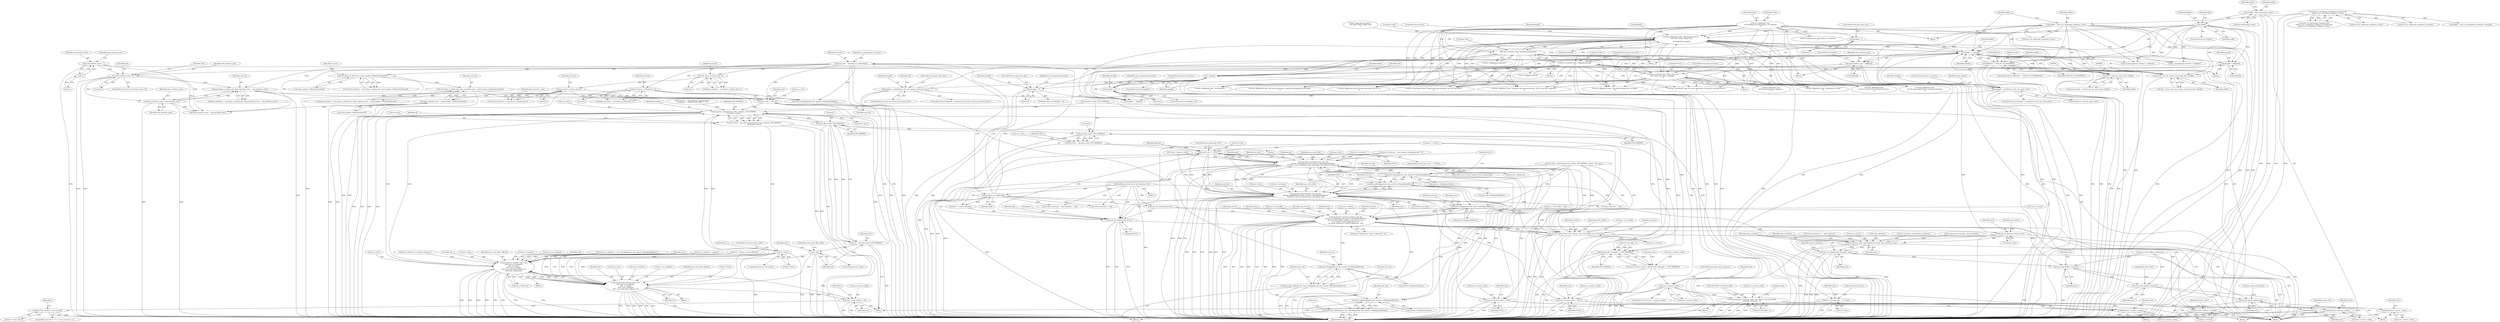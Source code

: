 digraph "0_linux_8835ba4a39cf53f705417b3b3a94eb067673f2c9@pointer" {
"1000891" [label="(Call,acm->dev = usb_dev)"];
"1000478" [label="(Call,usb_ifnum_to_if(usb_dev, 0))"];
"1000162" [label="(Call,*usb_dev = interface_to_usbdev(intf))"];
"1000164" [label="(Call,interface_to_usbdev(intf))"];
"1000120" [label="(MethodParameterIn,struct usb_interface *intf)"];
"1000542" [label="(Call,usb_ifnum_to_if(usb_dev, (data_interface_num = union_header->bSlaveInterface0)))"];
"1000535" [label="(Call,usb_ifnum_to_if(usb_dev, union_header->bMasterInterface0))"];
"1000544" [label="(Call,data_interface_num = union_header->bSlaveInterface0)"];
"1000484" [label="(Call,usb_ifnum_to_if(usb_dev, (data_interface_num = call_interface_num)))"];
"1000486" [label="(Call,data_interface_num = call_interface_num)"];
"1000462" [label="(Call,call_interface_num > 0)"];
"1000180" [label="(Call,call_interface_num = -1)"];
"1000182" [label="(Call,-1)"];
"1000432" [label="(Call,call_interface_num = buffer[4])"];
"1000454" [label="(Call,buffer += elength)"];
"1000348" [label="(Call,elength = 1)"];
"1000396" [label="(Call,elength < sizeof(struct usb_cdc_country_functional_desc))"];
"1000339" [label="(Call,!elength)"];
"1000333" [label="(Call,elength = buffer[0])"];
"1000308" [label="(Call,buffer = intf->cur_altsetting->endpoint->extra)"];
"1000277" [label="(Call,intf->cur_altsetting->endpoint->extralen &&\n\t\t\t\tintf->cur_altsetting->endpoint->extra)"];
"1000254" [label="(Call,!buffer)"];
"1000132" [label="(Call,*buffer = intf->altsetting->extra)"];
"1000411" [label="(Call,elength < 4)"];
"1000423" [label="(Call,elength < 5)"];
"1000439" [label="(Call,dev_dbg(&intf->dev, \"Ignoring descriptor: \"\n\t\t\t\t\t\"type %02x, length %ud\n\",\n\t\t\t\t\tbuffer[2], elength))"];
"1000293" [label="(Call,dev_dbg(&intf->dev,\n\t\t\t\t\"Seeking extra descriptors on endpoint\n\"))"];
"1000342" [label="(Call,dev_err(&intf->dev, \"skipping garbage byte\n\"))"];
"1000359" [label="(Call,dev_err(&intf->dev, \"skipping garbage\n\"))"];
"1000381" [label="(Call,dev_err(&intf->dev, \"More than one \"\n\t\t\t\t\t\"union descriptor, skipping ...\n\"))"];
"1000373" [label="(Call,elength < sizeof(struct usb_cdc_union_desc))"];
"1000403" [label="(Call,(struct usb_cdc_country_functional_desc *)buffer)"];
"1000353" [label="(Call,buffer[1] != USB_DT_CS_INTERFACE)"];
"1000390" [label="(Call,(struct usb_cdc_union_desc *)buffer)"];
"1000240" [label="(Call,usb_ifnum_to_if(usb_dev, 0))"];
"1000235" [label="(Call,usb_ifnum_to_if(usb_dev, 1))"];
"1001062" [label="(Call,usb_alloc_coherent(acm->dev, readsize, GFP_KERNEL,\n\t\t\t\t\t\t\t\t&rb->dma))"];
"1001058" [label="(Call,rb->base = usb_alloc_coherent(acm->dev, readsize, GFP_KERNEL,\n\t\t\t\t\t\t\t\t&rb->dma))"];
"1001073" [label="(Call,!rb->base)"];
"1001114" [label="(Call,usb_fill_int_urb(urb, acm->dev,\n\t\t\t\t\t acm->rx_endpoint,\n\t\t\t\t\t rb->base,\n\t\t\t\t\t acm->readsize,\n\t\t\t\t\t acm_read_bulk_callback, rb,\n\t\t\t\t\t acm->bInterval))"];
"1001135" [label="(Call,usb_fill_bulk_urb(urb, acm->dev,\n\t\t\t\t\t  acm->rx_endpoint,\n\t\t\t\t\t  rb->base,\n\t\t\t\t\t  acm->readsize,\n\t\t\t\t\t  acm_read_bulk_callback, rb))"];
"1001151" [label="(Call,acm->read_urbs[i] = urb)"];
"1001582" [label="(Call,usb_free_urb(acm->read_urbs[i]))"];
"1001090" [label="(Call,usb_alloc_urb(0, GFP_KERNEL))"];
"1001088" [label="(Call,urb = usb_alloc_urb(0, GFP_KERNEL))"];
"1001094" [label="(Call,!urb)"];
"1001187" [label="(Call,usb_alloc_urb(0, GFP_KERNEL))"];
"1001183" [label="(Call,snd->urb = usb_alloc_urb(0, GFP_KERNEL))"];
"1001191" [label="(Call,snd->urb == NULL)"];
"1001200" [label="(Call,usb_fill_int_urb(snd->urb, usb_dev,\n\t\t\t\tusb_sndintpipe(usb_dev, epwrite->bEndpointAddress),\n\t\t\t\tNULL, acm->writesize, acm_write_bulk, snd, epwrite->bInterval))"];
"1001205" [label="(Call,usb_sndintpipe(usb_dev, epwrite->bEndpointAddress))"];
"1001225" [label="(Call,usb_sndbulkpipe(usb_dev, epwrite->bEndpointAddress))"];
"1001220" [label="(Call,usb_fill_bulk_urb(snd->urb, usb_dev,\n\t\t\t\tusb_sndbulkpipe(usb_dev, epwrite->bEndpointAddress),\n\t\t\t\tNULL, acm->writesize, acm_write_bulk, snd))"];
"1001345" [label="(Call,acm->country_codes = NULL)"];
"1001538" [label="(Call,kfree(acm->country_codes))"];
"1001381" [label="(Call,acm->country_codes = NULL)"];
"1001398" [label="(Call,usb_rcvintpipe(usb_dev, epctrl->bEndpointAddress))"];
"1001393" [label="(Call,usb_fill_int_urb(acm->ctrlurb, usb_dev,\n\t\t\t usb_rcvintpipe(usb_dev, epctrl->bEndpointAddress),\n\t\t\t acm->ctrl_buffer, ctrlsize, acm_ctrl_irq, acm,\n\t\t\t /* works around buggy devices */\n\t\t\t epctrl->bInterval ? epctrl->bInterval : 16))"];
"1001455" [label="(Call,acm_set_line(acm, &acm->line))"];
"1001461" [label="(Call,usb_driver_claim_interface(&acm_driver, data_interface, acm))"];
"1001466" [label="(Call,usb_set_intfdata(data_interface, acm))"];
"1001588" [label="(Call,acm_read_buffers_free(acm))"];
"1001595" [label="(Call,acm_write_buffers_free(acm))"];
"1001608" [label="(Call,acm_release_minor(acm))"];
"1001610" [label="(Call,kfree(acm))"];
"1001500" [label="(Call,usb_rcvbulkpipe(usb_dev, epread->bEndpointAddress))"];
"1001498" [label="(Call,usb_clear_halt(usb_dev, usb_rcvbulkpipe(usb_dev, epread->bEndpointAddress)))"];
"1001507" [label="(Call,usb_sndbulkpipe(usb_dev, epwrite->bEndpointAddress))"];
"1001505" [label="(Call,usb_clear_halt(usb_dev, usb_sndbulkpipe(usb_dev, epwrite->bEndpointAddress)))"];
"1001590" [label="(Call,usb_free_urb(acm->ctrlurb))"];
"1001598" [label="(Call,usb_free_coherent(usb_dev, ctrlsize, acm->ctrl_buffer, acm->ctrl_dma))"];
"1001552" [label="(Call,usb_set_intfdata(intf, NULL))"];
"1001283" [label="(Call,kmalloc(cfd->bLength - 4, GFP_KERNEL))"];
"1001279" [label="(Call,acm->country_codes = kmalloc(cfd->bLength - 4, GFP_KERNEL))"];
"1001291" [label="(Call,!acm->country_codes)"];
"1001305" [label="(Call,memcpy(acm->country_codes, (u8 *)&cfd->wCountyCode0,\n\t\t\t\t\t\t\tcfd->bLength - 4))"];
"1001341" [label="(Call,kfree(acm->country_codes))"];
"1001377" [label="(Call,kfree(acm->country_codes))"];
"1001102" [label="(Call,urb->transfer_dma = rb->dma)"];
"1000697" [label="(Call,dev_dbg(&intf->dev,\n\t\t\t\t\"Your device has switched interfaces.\n\"))"];
"1001505" [label="(Call,usb_clear_halt(usb_dev, usb_sndbulkpipe(usb_dev, epwrite->bEndpointAddress)))"];
"1001600" [label="(Identifier,ctrlsize)"];
"1001610" [label="(Call,kfree(acm))"];
"1000245" [label="(Call,!data_interface)"];
"1000484" [label="(Call,usb_ifnum_to_if(usb_dev, (data_interface_num = call_interface_num)))"];
"1000448" [label="(Identifier,elength)"];
"1000725" [label="(Call,usb_interface_claimed(data_interface))"];
"1000542" [label="(Call,usb_ifnum_to_if(usb_dev, (data_interface_num = union_header->bSlaveInterface0)))"];
"1001591" [label="(Call,acm->ctrlurb)"];
"1001140" [label="(Call,acm->rx_endpoint)"];
"1000830" [label="(Call,acm_alloc_minor(acm))"];
"1001080" [label="(Identifier,rb)"];
"1001381" [label="(Call,acm->country_codes = NULL)"];
"1001149" [label="(Identifier,acm_read_bulk_callback)"];
"1001226" [label="(Identifier,usb_dev)"];
"1001404" [label="(Identifier,acm)"];
"1000898" [label="(Identifier,acm)"];
"1000469" [label="(Identifier,intf)"];
"1001214" [label="(Identifier,acm_write_bulk)"];
"1001224" [label="(Identifier,usb_dev)"];
"1001047" [label="(Block,)"];
"1000183" [label="(Literal,1)"];
"1001346" [label="(Call,acm->country_codes)"];
"1000300" [label="(Identifier,buflen)"];
"1000382" [label="(Call,&intf->dev)"];
"1000340" [label="(Identifier,elength)"];
"1001175" [label="(Call,*snd = &(acm->wb[i]))"];
"1001210" [label="(Identifier,NULL)"];
"1000535" [label="(Call,usb_ifnum_to_if(usb_dev, union_header->bMasterInterface0))"];
"1000456" [label="(Identifier,elength)"];
"1001187" [label="(Call,usb_alloc_urb(0, GFP_KERNEL))"];
"1000464" [label="(Literal,0)"];
"1000364" [label="(Literal,\"skipping garbage\n\")"];
"1001612" [label="(JumpTarget,alloc_fail:)"];
"1001119" [label="(Call,acm->rx_endpoint)"];
"1000164" [label="(Call,interface_to_usbdev(intf))"];
"1000432" [label="(Call,call_interface_num = buffer[4])"];
"1000411" [label="(Call,elength < 4)"];
"1001077" [label="(ControlStructure,goto alloc_fail6;)"];
"1001295" [label="(ControlStructure,goto skip_countries;)"];
"1000375" [label="(Call,sizeof(struct usb_cdc_union_desc))"];
"1001397" [label="(Identifier,usb_dev)"];
"1001598" [label="(Call,usb_free_coherent(usb_dev, ctrlsize, acm->ctrl_buffer, acm->ctrl_dma))"];
"1000387" [label="(ControlStructure,goto next_desc;)"];
"1001607" [label="(JumpTarget,alloc_fail2:)"];
"1000354" [label="(Call,buffer[1])"];
"1001239" [label="(Identifier,snd)"];
"1001089" [label="(Identifier,urb)"];
"1001159" [label="(Identifier,i)"];
"1000370" [label="(Block,)"];
"1000424" [label="(Identifier,elength)"];
"1001230" [label="(Identifier,NULL)"];
"1001021" [label="(Call,acm_write_buffers_alloc(acm))"];
"1000891" [label="(Call,acm->dev = usb_dev)"];
"1001195" [label="(Identifier,NULL)"];
"1001259" [label="(Call,usb_set_intfdata(intf, acm))"];
"1001383" [label="(Identifier,acm)"];
"1001002" [label="(Call,usb_alloc_coherent(usb_dev, ctrlsize, GFP_KERNEL, &acm->ctrl_dma))"];
"1000180" [label="(Call,call_interface_num = -1)"];
"1001594" [label="(JumpTarget,alloc_fail5:)"];
"1000253" [label="(ControlStructure,if (!buffer))"];
"1000120" [label="(MethodParameterIn,struct usb_interface *intf)"];
"1001513" [label="(Literal,0)"];
"1001063" [label="(Call,acm->dev)"];
"1000543" [label="(Identifier,usb_dev)"];
"1000868" [label="(Call,acm->writesize = usb_endpoint_maxp(epwrite) * 20)"];
"1000433" [label="(Identifier,call_interface_num)"];
"1001189" [label="(Identifier,GFP_KERNEL)"];
"1001279" [label="(Call,acm->country_codes = kmalloc(cfd->bLength - 4, GFP_KERNEL))"];
"1000516" [label="(Call,dev_warn(&intf->dev,\"No union descriptor, testing for castrated device\n\"))"];
"1001601" [label="(Call,acm->ctrl_buffer)"];
"1001073" [label="(Call,!rb->base)"];
"1000241" [label="(Identifier,usb_dev)"];
"1000238" [label="(Call,control_interface = usb_ifnum_to_if(usb_dev, 0))"];
"1001143" [label="(Call,rb->base)"];
"1000400" [label="(ControlStructure,goto next_desc;)"];
"1000347" [label="(Literal,\"skipping garbage byte\n\")"];
"1000505" [label="(Call,dev_dbg(&intf->dev,\"No union descriptor, giving up\n\"))"];
"1001221" [label="(Call,snd->urb)"];
"1001369" [label="(Block,)"];
"1000362" [label="(Identifier,intf)"];
"1000405" [label="(Identifier,buffer)"];
"1001290" [label="(ControlStructure,if (!acm->country_codes))"];
"1000422" [label="(ControlStructure,if (elength < 5))"];
"1001463" [label="(Identifier,acm_driver)"];
"1001292" [label="(Call,acm->country_codes)"];
"1001197" [label="(ControlStructure,if (usb_endpoint_xfer_int(epwrite)))"];
"1001201" [label="(Call,snd->urb)"];
"1001309" [label="(Call,(u8 *)&cfd->wCountyCode0)"];
"1000360" [label="(Call,&intf->dev)"];
"1001152" [label="(Call,acm->read_urbs[i])"];
"1001597" [label="(JumpTarget,alloc_fail4:)"];
"1001173" [label="(Block,)"];
"1001291" [label="(Call,!acm->country_codes)"];
"1000254" [label="(Call,!buffer)"];
"1000134" [label="(Call,intf->altsetting->extra)"];
"1000390" [label="(Call,(struct usb_cdc_union_desc *)buffer)"];
"1000440" [label="(Call,&intf->dev)"];
"1001058" [label="(Call,rb->base = usb_alloc_coherent(acm->dev, readsize, GFP_KERNEL,\n\t\t\t\t\t\t\t\t&rb->dma))"];
"1001385" [label="(Identifier,NULL)"];
"1001191" [label="(Call,snd->urb == NULL)"];
"1001049" [label="(Call,*rb = &(acm->read_buffers[i]))"];
"1000892" [label="(Call,acm->dev)"];
"1001115" [label="(Identifier,urb)"];
"1001498" [label="(Call,usb_clear_halt(usb_dev, usb_rcvbulkpipe(usb_dev, epread->bEndpointAddress)))"];
"1000434" [label="(Call,buffer[4])"];
"1001095" [label="(Identifier,urb)"];
"1000449" [label="(ControlStructure,break;)"];
"1001116" [label="(Call,acm->dev)"];
"1001190" [label="(ControlStructure,if (snd->urb == NULL))"];
"1001398" [label="(Call,usb_rcvintpipe(usb_dev, epctrl->bEndpointAddress))"];
"1000293" [label="(Call,dev_dbg(&intf->dev,\n\t\t\t\t\"Seeking extra descriptors on endpoint\n\"))"];
"1001092" [label="(Identifier,GFP_KERNEL)"];
"1000374" [label="(Identifier,elength)"];
"1001506" [label="(Identifier,usb_dev)"];
"1001220" [label="(Call,usb_fill_bulk_urb(snd->urb, usb_dev,\n\t\t\t\tusb_sndbulkpipe(usb_dev, epwrite->bEndpointAddress),\n\t\t\t\tNULL, acm->writesize, acm_write_bulk, snd))"];
"1000277" [label="(Call,intf->cur_altsetting->endpoint->extralen &&\n\t\t\t\tintf->cur_altsetting->endpoint->extra)"];
"1000811" [label="(Call,dev_dbg(&intf->dev, \"interfaces are valid\n\"))"];
"1000236" [label="(Identifier,usb_dev)"];
"1000309" [label="(Identifier,buffer)"];
"1000427" [label="(Call,call_management_function = buffer[3])"];
"1001014" [label="(Call,acm->ctrl_buffer = buf)"];
"1000141" [label="(Identifier,buflen)"];
"1001289" [label="(Identifier,GFP_KERNEL)"];
"1001466" [label="(Call,usb_set_intfdata(data_interface, acm))"];
"1000332" [label="(Block,)"];
"1001306" [label="(Call,acm->country_codes)"];
"1001059" [label="(Call,rb->base)"];
"1000451" [label="(Call,buflen -= elength)"];
"1000240" [label="(Call,usb_ifnum_to_if(usb_dev, 0))"];
"1001199" [label="(Identifier,epwrite)"];
"1001207" [label="(Call,epwrite->bEndpointAddress)"];
"1001420" [label="(Identifier,acm)"];
"1000480" [label="(Literal,0)"];
"1000445" [label="(Call,buffer[2])"];
"1001456" [label="(Identifier,acm)"];
"1001075" [label="(Identifier,rb)"];
"1000310" [label="(Call,intf->cur_altsetting->endpoint->extra)"];
"1001352" [label="(Identifier,acm)"];
"1001206" [label="(Identifier,usb_dev)"];
"1000466" [label="(Call,dev_dbg(&intf->dev, \"No union descriptor, using call management descriptor\n\"))"];
"1001135" [label="(Call,usb_fill_bulk_urb(urb, acm->dev,\n\t\t\t\t\t  acm->rx_endpoint,\n\t\t\t\t\t  rb->base,\n\t\t\t\t\t  acm->readsize,\n\t\t\t\t\t  acm_read_bulk_callback, rb))"];
"1001461" [label="(Call,usb_driver_claim_interface(&acm_driver, data_interface, acm))"];
"1001399" [label="(Identifier,usb_dev)"];
"1001111" [label="(Identifier,acm)"];
"1000388" [label="(Call,union_header = (struct usb_cdc_union_desc *)buffer)"];
"1001403" [label="(Call,acm->ctrl_buffer)"];
"1001066" [label="(Identifier,readsize)"];
"1001103" [label="(Call,urb->transfer_dma)"];
"1001154" [label="(Identifier,acm)"];
"1001130" [label="(Call,acm->bInterval)"];
"1000415" [label="(Call,ac_management_function = buffer[3])"];
"1000271" [label="(Call,intf->cur_altsetting->endpoint &&\n\t\t\t\tintf->cur_altsetting->endpoint->extralen &&\n\t\t\t\tintf->cur_altsetting->endpoint->extra)"];
"1001465" [label="(Identifier,acm)"];
"1000951" [label="(Call,acm->rx_endpoint = usb_rcvbulkpipe(usb_dev, epread->bEndpointAddress))"];
"1000372" [label="(ControlStructure,if (elength < sizeof(struct usb_cdc_union_desc)))"];
"1001499" [label="(Identifier,usb_dev)"];
"1000341" [label="(Block,)"];
"1000462" [label="(Call,call_interface_num > 0)"];
"1000173" [label="(Identifier,ac_management_function)"];
"1000428" [label="(Identifier,call_management_function)"];
"1001113" [label="(Block,)"];
"1000335" [label="(Call,buffer[0])"];
"1000703" [label="(Call,swap(control_interface, data_interface))"];
"1000355" [label="(Identifier,buffer)"];
"1001305" [label="(Call,memcpy(acm->country_codes, (u8 *)&cfd->wCountyCode0,\n\t\t\t\t\t\t\tcfd->bLength - 4))"];
"1001608" [label="(Call,acm_release_minor(acm))"];
"1001553" [label="(Identifier,intf)"];
"1001074" [label="(Call,rb->base)"];
"1000970" [label="(Call,acm->bInterval = epread->bInterval)"];
"1000368" [label="(Identifier,buffer)"];
"1000255" [label="(Identifier,buffer)"];
"1001091" [label="(Literal,0)"];
"1001340" [label="(Block,)"];
"1000824" [label="(Call,acm == NULL)"];
"1001519" [label="(Block,)"];
"1000357" [label="(Identifier,USB_DT_CS_INTERFACE)"];
"1000163" [label="(Identifier,usb_dev)"];
"1000478" [label="(Call,usb_ifnum_to_if(usb_dev, 0))"];
"1000546" [label="(Call,union_header->bSlaveInterface0)"];
"1000392" [label="(Identifier,buffer)"];
"1001341" [label="(Call,kfree(acm->country_codes))"];
"1000915" [label="(Call,acm->readsize = readsize)"];
"1001298" [label="(Identifier,acm)"];
"1001604" [label="(Call,acm->ctrl_dma)"];
"1000377" [label="(ControlStructure,goto next_desc;)"];
"1001388" [label="(Identifier,acm)"];
"1001464" [label="(Identifier,data_interface)"];
"1000576" [label="(Call,control_interface == data_interface)"];
"1000398" [label="(Call,sizeof(struct usb_cdc_country_functional_desc))"];
"1000426" [label="(ControlStructure,goto next_desc;)"];
"1001106" [label="(Call,rb->dma)"];
"1000349" [label="(Identifier,elength)"];
"1001235" [label="(Identifier,snd)"];
"1000186" [label="(Identifier,data_interface_num)"];
"1001400" [label="(Call,epctrl->bEndpointAddress)"];
"1000380" [label="(Block,)"];
"1000580" [label="(Call,dev_warn(&intf->dev,\"Control and data interfaces are not separated!\n\"))"];
"1001615" [label="(MethodReturn,static int)"];
"1001157" [label="(Identifier,urb)"];
"1001409" [label="(Call,epctrl->bInterval ? epctrl->bInterval : 16)"];
"1000373" [label="(Call,elength < sizeof(struct usb_cdc_union_desc))"];
"1001219" [label="(ControlStructure,else)"];
"1000895" [label="(Identifier,usb_dev)"];
"1000132" [label="(Call,*buffer = intf->altsetting->extra)"];
"1001377" [label="(Call,kfree(acm->country_codes))"];
"1001583" [label="(Call,acm->read_urbs[i])"];
"1000339" [label="(Call,!elength)"];
"1001184" [label="(Call,snd->urb)"];
"1001507" [label="(Call,usb_sndbulkpipe(usb_dev, epwrite->bEndpointAddress))"];
"1000536" [label="(Identifier,usb_dev)"];
"1000412" [label="(Identifier,elength)"];
"1000260" [label="(Identifier,intf)"];
"1000381" [label="(Call,dev_err(&intf->dev, \"More than one \"\n\t\t\t\t\t\"union descriptor, skipping ...\n\"))"];
"1000715" [label="(Call,intf != control_interface)"];
"1001193" [label="(Identifier,snd)"];
"1001609" [label="(Identifier,acm)"];
"1000488" [label="(Identifier,call_interface_num)"];
"1001231" [label="(Call,acm->writesize)"];
"1000235" [label="(Call,usb_ifnum_to_if(usb_dev, 1))"];
"1000333" [label="(Call,elength = buffer[0])"];
"1000342" [label="(Call,dev_err(&intf->dev, \"skipping garbage byte\n\"))"];
"1000268" [label="(Identifier,buflen)"];
"1001554" [label="(Identifier,NULL)"];
"1000352" [label="(ControlStructure,if (buffer[1] != USB_DT_CS_INTERFACE))"];
"1000852" [label="(Call,readsize = usb_endpoint_maxp(epread) *\n\t\t\t\t(quirks == SINGLE_RX_URB ? 1 : 2))"];
"1001573" [label="(ControlStructure,for (i = 0; i < num_rx_buf; i++))"];
"1000395" [label="(ControlStructure,if (elength < sizeof(struct usb_cdc_country_functional_desc)))"];
"1001538" [label="(Call,kfree(acm->country_codes))"];
"1001345" [label="(Call,acm->country_codes = NULL)"];
"1000181" [label="(Identifier,call_interface_num)"];
"1000545" [label="(Identifier,data_interface_num)"];
"1001099" [label="(Identifier,urb)"];
"1001200" [label="(Call,usb_fill_int_urb(snd->urb, usb_dev,\n\t\t\t\tusb_sndintpipe(usb_dev, epwrite->bEndpointAddress),\n\t\t\t\tNULL, acm->writesize, acm_write_bulk, snd, epwrite->bInterval))"];
"1001497" [label="(Block,)"];
"1001225" [label="(Call,usb_sndbulkpipe(usb_dev, epwrite->bEndpointAddress))"];
"1001205" [label="(Call,usb_sndintpipe(usb_dev, epwrite->bEndpointAddress))"];
"1001293" [label="(Identifier,acm)"];
"1001347" [label="(Identifier,acm)"];
"1001595" [label="(Call,acm_write_buffers_free(acm))"];
"1000476" [label="(Call,data_interface = usb_ifnum_to_if(usb_dev, 0))"];
"1000486" [label="(Call,data_interface_num = call_interface_num)"];
"1001183" [label="(Call,snd->urb = usb_alloc_urb(0, GFP_KERNEL))"];
"1001096" [label="(ControlStructure,goto alloc_fail6;)"];
"1000397" [label="(Identifier,elength)"];
"1000386" [label="(Literal,\"More than one \"\n\t\t\t\t\t\"union descriptor, skipping ...\n\")"];
"1001033" [label="(Call,!acm->ctrlurb)"];
"1001280" [label="(Call,acm->country_codes)"];
"1000162" [label="(Call,*usb_dev = interface_to_usbdev(intf))"];
"1000425" [label="(Literal,5)"];
"1001114" [label="(Call,usb_fill_int_urb(urb, acm->dev,\n\t\t\t\t\t acm->rx_endpoint,\n\t\t\t\t\t rb->base,\n\t\t\t\t\t acm->readsize,\n\t\t\t\t\t acm_read_bulk_callback, rb,\n\t\t\t\t\t acm->bInterval))"];
"1001067" [label="(Identifier,GFP_KERNEL)"];
"1000334" [label="(Identifier,elength)"];
"1001590" [label="(Call,usb_free_urb(acm->ctrlurb))"];
"1001150" [label="(Identifier,rb)"];
"1001508" [label="(Identifier,usb_dev)"];
"1000533" [label="(Call,control_interface = usb_ifnum_to_if(usb_dev, union_header->bMasterInterface0))"];
"1001136" [label="(Identifier,urb)"];
"1000308" [label="(Call,buffer = intf->cur_altsetting->endpoint->extra)"];
"1000379" [label="(Identifier,union_header)"];
"1000285" [label="(Call,intf->cur_altsetting->endpoint->extra)"];
"1000414" [label="(ControlStructure,goto next_desc;)"];
"1001455" [label="(Call,acm_set_line(acm, &acm->line))"];
"1000353" [label="(Call,buffer[1] != USB_DT_CS_INTERFACE)"];
"1000455" [label="(Identifier,buffer)"];
"1000423" [label="(Call,elength < 5)"];
"1001552" [label="(Call,usb_set_intfdata(intf, NULL))"];
"1001557" [label="(Identifier,i)"];
"1001278" [label="(Block,)"];
"1000461" [label="(ControlStructure,if (call_interface_num > 0))"];
"1000482" [label="(Call,data_interface = usb_ifnum_to_if(usb_dev, (data_interface_num = call_interface_num)))"];
"1001284" [label="(Call,cfd->bLength - 4)"];
"1001151" [label="(Call,acm->read_urbs[i] = urb)"];
"1001129" [label="(Identifier,rb)"];
"1000437" [label="(ControlStructure,break;)"];
"1000165" [label="(Identifier,intf)"];
"1000292" [label="(Block,)"];
"1001500" [label="(Call,usb_rcvbulkpipe(usb_dev, epread->bEndpointAddress))"];
"1001589" [label="(Identifier,acm)"];
"1000527" [label="(Call,data_interface = intf)"];
"1000439" [label="(Call,dev_dbg(&intf->dev, \"Ignoring descriptor: \"\n\t\t\t\t\t\"type %02x, length %ud\n\",\n\t\t\t\t\tbuffer[2], elength))"];
"1000345" [label="(Identifier,intf)"];
"1000396" [label="(Call,elength < sizeof(struct usb_cdc_country_functional_desc))"];
"1000410" [label="(ControlStructure,if (elength < 4))"];
"1000278" [label="(Call,intf->cur_altsetting->endpoint->extralen)"];
"1000537" [label="(Call,union_header->bMasterInterface0)"];
"1001134" [label="(Block,)"];
"1001582" [label="(Call,usb_free_urb(acm->read_urbs[i]))"];
"1000487" [label="(Identifier,data_interface_num)"];
"1001188" [label="(Literal,0)"];
"1000485" [label="(Identifier,usb_dev)"];
"1000801" [label="(Call,dev_dbg(&intf->dev,\n\t\t\t\"The data interface has switched endpoints\n\"))"];
"1000463" [label="(Identifier,call_interface_num)"];
"1001588" [label="(Call,acm_read_buffers_free(acm))"];
"1001581" [label="(Identifier,i)"];
"1001467" [label="(Identifier,data_interface)"];
"1001122" [label="(Call,rb->base)"];
"1000479" [label="(Identifier,usb_dev)"];
"1001029" [label="(Call,usb_alloc_urb(0, GFP_KERNEL))"];
"1001211" [label="(Call,acm->writesize)"];
"1000540" [label="(Call,data_interface = usb_ifnum_to_if(usb_dev, (data_interface_num = union_header->bSlaveInterface0)))"];
"1001196" [label="(ControlStructure,goto alloc_fail7;)"];
"1001342" [label="(Call,acm->country_codes)"];
"1000454" [label="(Call,buffer += elength)"];
"1001407" [label="(Identifier,acm_ctrl_irq)"];
"1001509" [label="(Call,epwrite->bEndpointAddress)"];
"1001546" [label="(Identifier,acm)"];
"1001462" [label="(Call,&acm_driver)"];
"1000294" [label="(Call,&intf->dev)"];
"1000499" [label="(Identifier,intf)"];
"1001128" [label="(Identifier,acm_read_bulk_callback)"];
"1001137" [label="(Call,acm->dev)"];
"1001457" [label="(Call,&acm->line)"];
"1001599" [label="(Identifier,usb_dev)"];
"1000299" [label="(Call,buflen = intf->cur_altsetting->endpoint->extralen)"];
"1001408" [label="(Identifier,acm)"];
"1001596" [label="(Identifier,acm)"];
"1000569" [label="(Call,dev_dbg(&intf->dev, \"Separate call control interface. That is not fully supported.\n\"))"];
"1000350" [label="(Literal,1)"];
"1000182" [label="(Call,-1)"];
"1000359" [label="(Call,dev_err(&intf->dev, \"skipping garbage\n\"))"];
"1000233" [label="(Call,data_interface = usb_ifnum_to_if(usb_dev, 1))"];
"1000343" [label="(Call,&intf->dev)"];
"1001068" [label="(Call,&rb->dma)"];
"1001216" [label="(Call,epwrite->bInterval)"];
"1001204" [label="(Identifier,usb_dev)"];
"1000566" [label="(Call,data_interface_num != call_interface_num)"];
"1000237" [label="(Literal,1)"];
"1000298" [label="(Literal,\"Seeking extra descriptors on endpoint\n\")"];
"1001468" [label="(Identifier,acm)"];
"1000403" [label="(Call,(struct usb_cdc_country_functional_desc *)buffer)"];
"1001283" [label="(Call,kmalloc(cfd->bLength - 4, GFP_KERNEL))"];
"1000401" [label="(Call,cfd = (struct usb_cdc_country_functional_desc *)buffer)"];
"1001102" [label="(Call,urb->transfer_dma = rb->dma)"];
"1001192" [label="(Call,snd->urb)"];
"1000413" [label="(Literal,4)"];
"1000122" [label="(Block,)"];
"1000358" [label="(Block,)"];
"1000330" [label="(Identifier,buflen)"];
"1000338" [label="(ControlStructure,if (!elength))"];
"1000348" [label="(Call,elength = 1)"];
"1001382" [label="(Call,acm->country_codes)"];
"1001146" [label="(Call,acm->readsize)"];
"1001470" [label="(Identifier,control_interface)"];
"1001393" [label="(Call,usb_fill_int_urb(acm->ctrlurb, usb_dev,\n\t\t\t usb_rcvintpipe(usb_dev, epctrl->bEndpointAddress),\n\t\t\t acm->ctrl_buffer, ctrlsize, acm_ctrl_irq, acm,\n\t\t\t /* works around buggy devices */\n\t\t\t epctrl->bInterval ? epctrl->bInterval : 16))"];
"1000728" [label="(Call,dev_dbg(&intf->dev, \"The data interface isn't available\n\"))"];
"1001322" [label="(Identifier,acm)"];
"1001315" [label="(Call,cfd->bLength - 4)"];
"1001227" [label="(Call,epwrite->bEndpointAddress)"];
"1000351" [label="(ControlStructure,goto next_desc;)"];
"1001234" [label="(Identifier,acm_write_bulk)"];
"1001072" [label="(ControlStructure,if (!rb->base))"];
"1001125" [label="(Call,acm->readsize)"];
"1000365" [label="(ControlStructure,goto next_desc;)"];
"1001394" [label="(Call,acm->ctrlurb)"];
"1001539" [label="(Call,acm->country_codes)"];
"1000416" [label="(Identifier,ac_management_function)"];
"1000402" [label="(Identifier,cfd)"];
"1001406" [label="(Identifier,ctrlsize)"];
"1000444" [label="(Literal,\"Ignoring descriptor: \"\n\t\t\t\t\t\"type %02x, length %ud\n\")"];
"1001378" [label="(Call,acm->country_codes)"];
"1000525" [label="(Call,control_interface = data_interface = intf)"];
"1000489" [label="(Call,control_interface = intf)"];
"1000556" [label="(Call,dev_dbg(&intf->dev, \"no interfaces\n\"))"];
"1000242" [label="(Literal,0)"];
"1001090" [label="(Call,usb_alloc_urb(0, GFP_KERNEL))"];
"1001215" [label="(Identifier,snd)"];
"1001088" [label="(Call,urb = usb_alloc_urb(0, GFP_KERNEL))"];
"1001592" [label="(Identifier,acm)"];
"1001094" [label="(Call,!urb)"];
"1000133" [label="(Identifier,buffer)"];
"1001093" [label="(ControlStructure,if (!urb))"];
"1000544" [label="(Call,data_interface_num = union_header->bSlaveInterface0)"];
"1001062" [label="(Call,usb_alloc_coherent(acm->dev, readsize, GFP_KERNEL,\n\t\t\t\t\t\t\t\t&rb->dma))"];
"1001501" [label="(Identifier,usb_dev)"];
"1001611" [label="(Identifier,acm)"];
"1001502" [label="(Call,epread->bEndpointAddress)"];
"1001349" [label="(Identifier,NULL)"];
"1000955" [label="(Call,usb_rcvbulkpipe(usb_dev, epread->bEndpointAddress))"];
"1000891" -> "1000122"  [label="AST: "];
"1000891" -> "1000895"  [label="CFG: "];
"1000892" -> "1000891"  [label="AST: "];
"1000895" -> "1000891"  [label="AST: "];
"1000898" -> "1000891"  [label="CFG: "];
"1000891" -> "1001615"  [label="DDG: "];
"1000478" -> "1000891"  [label="DDG: "];
"1000542" -> "1000891"  [label="DDG: "];
"1000484" -> "1000891"  [label="DDG: "];
"1000162" -> "1000891"  [label="DDG: "];
"1000240" -> "1000891"  [label="DDG: "];
"1000891" -> "1001062"  [label="DDG: "];
"1000478" -> "1000476"  [label="AST: "];
"1000478" -> "1000480"  [label="CFG: "];
"1000479" -> "1000478"  [label="AST: "];
"1000480" -> "1000478"  [label="AST: "];
"1000476" -> "1000478"  [label="CFG: "];
"1000478" -> "1001615"  [label="DDG: "];
"1000478" -> "1000476"  [label="DDG: "];
"1000478" -> "1000476"  [label="DDG: "];
"1000162" -> "1000478"  [label="DDG: "];
"1000478" -> "1000955"  [label="DDG: "];
"1000162" -> "1000122"  [label="AST: "];
"1000162" -> "1000164"  [label="CFG: "];
"1000163" -> "1000162"  [label="AST: "];
"1000164" -> "1000162"  [label="AST: "];
"1000173" -> "1000162"  [label="CFG: "];
"1000162" -> "1001615"  [label="DDG: "];
"1000162" -> "1001615"  [label="DDG: "];
"1000164" -> "1000162"  [label="DDG: "];
"1000162" -> "1000235"  [label="DDG: "];
"1000162" -> "1000484"  [label="DDG: "];
"1000162" -> "1000535"  [label="DDG: "];
"1000162" -> "1000955"  [label="DDG: "];
"1000164" -> "1000165"  [label="CFG: "];
"1000165" -> "1000164"  [label="AST: "];
"1000164" -> "1001615"  [label="DDG: "];
"1000120" -> "1000164"  [label="DDG: "];
"1000164" -> "1000489"  [label="DDG: "];
"1000164" -> "1000525"  [label="DDG: "];
"1000164" -> "1000527"  [label="DDG: "];
"1000164" -> "1000715"  [label="DDG: "];
"1000164" -> "1001259"  [label="DDG: "];
"1000164" -> "1001552"  [label="DDG: "];
"1000120" -> "1000119"  [label="AST: "];
"1000120" -> "1001615"  [label="DDG: "];
"1000120" -> "1000489"  [label="DDG: "];
"1000120" -> "1000525"  [label="DDG: "];
"1000120" -> "1000527"  [label="DDG: "];
"1000120" -> "1000715"  [label="DDG: "];
"1000120" -> "1001259"  [label="DDG: "];
"1000120" -> "1001552"  [label="DDG: "];
"1000542" -> "1000540"  [label="AST: "];
"1000542" -> "1000544"  [label="CFG: "];
"1000543" -> "1000542"  [label="AST: "];
"1000544" -> "1000542"  [label="AST: "];
"1000540" -> "1000542"  [label="CFG: "];
"1000542" -> "1001615"  [label="DDG: "];
"1000542" -> "1000540"  [label="DDG: "];
"1000535" -> "1000542"  [label="DDG: "];
"1000544" -> "1000542"  [label="DDG: "];
"1000542" -> "1000955"  [label="DDG: "];
"1000535" -> "1000533"  [label="AST: "];
"1000535" -> "1000537"  [label="CFG: "];
"1000536" -> "1000535"  [label="AST: "];
"1000537" -> "1000535"  [label="AST: "];
"1000533" -> "1000535"  [label="CFG: "];
"1000535" -> "1001615"  [label="DDG: "];
"1000535" -> "1000533"  [label="DDG: "];
"1000535" -> "1000533"  [label="DDG: "];
"1000544" -> "1000546"  [label="CFG: "];
"1000545" -> "1000544"  [label="AST: "];
"1000546" -> "1000544"  [label="AST: "];
"1000544" -> "1001615"  [label="DDG: "];
"1000544" -> "1001615"  [label="DDG: "];
"1000544" -> "1000566"  [label="DDG: "];
"1000484" -> "1000482"  [label="AST: "];
"1000484" -> "1000486"  [label="CFG: "];
"1000485" -> "1000484"  [label="AST: "];
"1000486" -> "1000484"  [label="AST: "];
"1000482" -> "1000484"  [label="CFG: "];
"1000484" -> "1001615"  [label="DDG: "];
"1000484" -> "1000482"  [label="DDG: "];
"1000486" -> "1000484"  [label="DDG: "];
"1000462" -> "1000484"  [label="DDG: "];
"1000484" -> "1000955"  [label="DDG: "];
"1000486" -> "1000488"  [label="CFG: "];
"1000487" -> "1000486"  [label="AST: "];
"1000488" -> "1000486"  [label="AST: "];
"1000486" -> "1001615"  [label="DDG: "];
"1000486" -> "1001615"  [label="DDG: "];
"1000462" -> "1000486"  [label="DDG: "];
"1000486" -> "1000566"  [label="DDG: "];
"1000462" -> "1000461"  [label="AST: "];
"1000462" -> "1000464"  [label="CFG: "];
"1000463" -> "1000462"  [label="AST: "];
"1000464" -> "1000462"  [label="AST: "];
"1000469" -> "1000462"  [label="CFG: "];
"1000499" -> "1000462"  [label="CFG: "];
"1000462" -> "1001615"  [label="DDG: "];
"1000462" -> "1001615"  [label="DDG: "];
"1000180" -> "1000462"  [label="DDG: "];
"1000432" -> "1000462"  [label="DDG: "];
"1000462" -> "1000566"  [label="DDG: "];
"1000180" -> "1000122"  [label="AST: "];
"1000180" -> "1000182"  [label="CFG: "];
"1000181" -> "1000180"  [label="AST: "];
"1000182" -> "1000180"  [label="AST: "];
"1000186" -> "1000180"  [label="CFG: "];
"1000180" -> "1001615"  [label="DDG: "];
"1000182" -> "1000180"  [label="DDG: "];
"1000180" -> "1000566"  [label="DDG: "];
"1000182" -> "1000183"  [label="CFG: "];
"1000183" -> "1000182"  [label="AST: "];
"1000432" -> "1000370"  [label="AST: "];
"1000432" -> "1000434"  [label="CFG: "];
"1000433" -> "1000432"  [label="AST: "];
"1000434" -> "1000432"  [label="AST: "];
"1000437" -> "1000432"  [label="CFG: "];
"1000432" -> "1001615"  [label="DDG: "];
"1000432" -> "1001615"  [label="DDG: "];
"1000454" -> "1000432"  [label="DDG: "];
"1000308" -> "1000432"  [label="DDG: "];
"1000254" -> "1000432"  [label="DDG: "];
"1000432" -> "1000566"  [label="DDG: "];
"1000454" -> "1000332"  [label="AST: "];
"1000454" -> "1000456"  [label="CFG: "];
"1000455" -> "1000454"  [label="AST: "];
"1000456" -> "1000454"  [label="AST: "];
"1000330" -> "1000454"  [label="CFG: "];
"1000454" -> "1001615"  [label="DDG: "];
"1000454" -> "1001615"  [label="DDG: "];
"1000454" -> "1000333"  [label="DDG: "];
"1000454" -> "1000353"  [label="DDG: "];
"1000454" -> "1000390"  [label="DDG: "];
"1000454" -> "1000403"  [label="DDG: "];
"1000454" -> "1000415"  [label="DDG: "];
"1000454" -> "1000427"  [label="DDG: "];
"1000454" -> "1000439"  [label="DDG: "];
"1000348" -> "1000454"  [label="DDG: "];
"1000396" -> "1000454"  [label="DDG: "];
"1000411" -> "1000454"  [label="DDG: "];
"1000423" -> "1000454"  [label="DDG: "];
"1000339" -> "1000454"  [label="DDG: "];
"1000439" -> "1000454"  [label="DDG: "];
"1000439" -> "1000454"  [label="DDG: "];
"1000373" -> "1000454"  [label="DDG: "];
"1000308" -> "1000454"  [label="DDG: "];
"1000403" -> "1000454"  [label="DDG: "];
"1000353" -> "1000454"  [label="DDG: "];
"1000254" -> "1000454"  [label="DDG: "];
"1000390" -> "1000454"  [label="DDG: "];
"1000348" -> "1000341"  [label="AST: "];
"1000348" -> "1000350"  [label="CFG: "];
"1000349" -> "1000348"  [label="AST: "];
"1000350" -> "1000348"  [label="AST: "];
"1000351" -> "1000348"  [label="CFG: "];
"1000348" -> "1000451"  [label="DDG: "];
"1000396" -> "1000395"  [label="AST: "];
"1000396" -> "1000398"  [label="CFG: "];
"1000397" -> "1000396"  [label="AST: "];
"1000398" -> "1000396"  [label="AST: "];
"1000400" -> "1000396"  [label="CFG: "];
"1000402" -> "1000396"  [label="CFG: "];
"1000396" -> "1001615"  [label="DDG: "];
"1000396" -> "1001615"  [label="DDG: "];
"1000339" -> "1000396"  [label="DDG: "];
"1000396" -> "1000451"  [label="DDG: "];
"1000339" -> "1000338"  [label="AST: "];
"1000339" -> "1000340"  [label="CFG: "];
"1000340" -> "1000339"  [label="AST: "];
"1000345" -> "1000339"  [label="CFG: "];
"1000355" -> "1000339"  [label="CFG: "];
"1000339" -> "1001615"  [label="DDG: "];
"1000339" -> "1001615"  [label="DDG: "];
"1000333" -> "1000339"  [label="DDG: "];
"1000339" -> "1000373"  [label="DDG: "];
"1000339" -> "1000411"  [label="DDG: "];
"1000339" -> "1000423"  [label="DDG: "];
"1000339" -> "1000439"  [label="DDG: "];
"1000339" -> "1000451"  [label="DDG: "];
"1000333" -> "1000332"  [label="AST: "];
"1000333" -> "1000335"  [label="CFG: "];
"1000334" -> "1000333"  [label="AST: "];
"1000335" -> "1000333"  [label="AST: "];
"1000340" -> "1000333"  [label="CFG: "];
"1000333" -> "1001615"  [label="DDG: "];
"1000308" -> "1000333"  [label="DDG: "];
"1000254" -> "1000333"  [label="DDG: "];
"1000308" -> "1000292"  [label="AST: "];
"1000308" -> "1000310"  [label="CFG: "];
"1000309" -> "1000308"  [label="AST: "];
"1000310" -> "1000308"  [label="AST: "];
"1000330" -> "1000308"  [label="CFG: "];
"1000308" -> "1001615"  [label="DDG: "];
"1000308" -> "1001615"  [label="DDG: "];
"1000277" -> "1000308"  [label="DDG: "];
"1000308" -> "1000353"  [label="DDG: "];
"1000308" -> "1000390"  [label="DDG: "];
"1000308" -> "1000403"  [label="DDG: "];
"1000308" -> "1000415"  [label="DDG: "];
"1000308" -> "1000427"  [label="DDG: "];
"1000308" -> "1000439"  [label="DDG: "];
"1000277" -> "1000271"  [label="AST: "];
"1000277" -> "1000278"  [label="CFG: "];
"1000277" -> "1000285"  [label="CFG: "];
"1000278" -> "1000277"  [label="AST: "];
"1000285" -> "1000277"  [label="AST: "];
"1000271" -> "1000277"  [label="CFG: "];
"1000277" -> "1001615"  [label="DDG: "];
"1000277" -> "1001615"  [label="DDG: "];
"1000277" -> "1000271"  [label="DDG: "];
"1000277" -> "1000271"  [label="DDG: "];
"1000277" -> "1000299"  [label="DDG: "];
"1000254" -> "1000253"  [label="AST: "];
"1000254" -> "1000255"  [label="CFG: "];
"1000255" -> "1000254"  [label="AST: "];
"1000260" -> "1000254"  [label="CFG: "];
"1000268" -> "1000254"  [label="CFG: "];
"1000254" -> "1001615"  [label="DDG: "];
"1000254" -> "1001615"  [label="DDG: "];
"1000132" -> "1000254"  [label="DDG: "];
"1000254" -> "1000353"  [label="DDG: "];
"1000254" -> "1000390"  [label="DDG: "];
"1000254" -> "1000403"  [label="DDG: "];
"1000254" -> "1000415"  [label="DDG: "];
"1000254" -> "1000427"  [label="DDG: "];
"1000254" -> "1000439"  [label="DDG: "];
"1000132" -> "1000122"  [label="AST: "];
"1000132" -> "1000134"  [label="CFG: "];
"1000133" -> "1000132"  [label="AST: "];
"1000134" -> "1000132"  [label="AST: "];
"1000141" -> "1000132"  [label="CFG: "];
"1000132" -> "1001615"  [label="DDG: "];
"1000132" -> "1001615"  [label="DDG: "];
"1000411" -> "1000410"  [label="AST: "];
"1000411" -> "1000413"  [label="CFG: "];
"1000412" -> "1000411"  [label="AST: "];
"1000413" -> "1000411"  [label="AST: "];
"1000414" -> "1000411"  [label="CFG: "];
"1000416" -> "1000411"  [label="CFG: "];
"1000411" -> "1001615"  [label="DDG: "];
"1000411" -> "1001615"  [label="DDG: "];
"1000411" -> "1000451"  [label="DDG: "];
"1000423" -> "1000422"  [label="AST: "];
"1000423" -> "1000425"  [label="CFG: "];
"1000424" -> "1000423"  [label="AST: "];
"1000425" -> "1000423"  [label="AST: "];
"1000426" -> "1000423"  [label="CFG: "];
"1000428" -> "1000423"  [label="CFG: "];
"1000423" -> "1001615"  [label="DDG: "];
"1000423" -> "1001615"  [label="DDG: "];
"1000423" -> "1000451"  [label="DDG: "];
"1000439" -> "1000370"  [label="AST: "];
"1000439" -> "1000448"  [label="CFG: "];
"1000440" -> "1000439"  [label="AST: "];
"1000444" -> "1000439"  [label="AST: "];
"1000445" -> "1000439"  [label="AST: "];
"1000448" -> "1000439"  [label="AST: "];
"1000449" -> "1000439"  [label="CFG: "];
"1000439" -> "1001615"  [label="DDG: "];
"1000439" -> "1001615"  [label="DDG: "];
"1000439" -> "1001615"  [label="DDG: "];
"1000439" -> "1001615"  [label="DDG: "];
"1000439" -> "1000342"  [label="DDG: "];
"1000439" -> "1000359"  [label="DDG: "];
"1000439" -> "1000381"  [label="DDG: "];
"1000439" -> "1000390"  [label="DDG: "];
"1000439" -> "1000403"  [label="DDG: "];
"1000293" -> "1000439"  [label="DDG: "];
"1000342" -> "1000439"  [label="DDG: "];
"1000359" -> "1000439"  [label="DDG: "];
"1000381" -> "1000439"  [label="DDG: "];
"1000439" -> "1000451"  [label="DDG: "];
"1000439" -> "1000466"  [label="DDG: "];
"1000439" -> "1000505"  [label="DDG: "];
"1000439" -> "1000516"  [label="DDG: "];
"1000439" -> "1000556"  [label="DDG: "];
"1000439" -> "1000569"  [label="DDG: "];
"1000439" -> "1000580"  [label="DDG: "];
"1000439" -> "1000697"  [label="DDG: "];
"1000439" -> "1000728"  [label="DDG: "];
"1000439" -> "1000801"  [label="DDG: "];
"1000439" -> "1000811"  [label="DDG: "];
"1000293" -> "1000292"  [label="AST: "];
"1000293" -> "1000298"  [label="CFG: "];
"1000294" -> "1000293"  [label="AST: "];
"1000298" -> "1000293"  [label="AST: "];
"1000300" -> "1000293"  [label="CFG: "];
"1000293" -> "1001615"  [label="DDG: "];
"1000293" -> "1001615"  [label="DDG: "];
"1000293" -> "1000342"  [label="DDG: "];
"1000293" -> "1000359"  [label="DDG: "];
"1000293" -> "1000381"  [label="DDG: "];
"1000293" -> "1000466"  [label="DDG: "];
"1000293" -> "1000505"  [label="DDG: "];
"1000293" -> "1000516"  [label="DDG: "];
"1000293" -> "1000556"  [label="DDG: "];
"1000293" -> "1000569"  [label="DDG: "];
"1000293" -> "1000580"  [label="DDG: "];
"1000293" -> "1000697"  [label="DDG: "];
"1000293" -> "1000728"  [label="DDG: "];
"1000293" -> "1000801"  [label="DDG: "];
"1000293" -> "1000811"  [label="DDG: "];
"1000342" -> "1000341"  [label="AST: "];
"1000342" -> "1000347"  [label="CFG: "];
"1000343" -> "1000342"  [label="AST: "];
"1000347" -> "1000342"  [label="AST: "];
"1000349" -> "1000342"  [label="CFG: "];
"1000342" -> "1001615"  [label="DDG: "];
"1000342" -> "1001615"  [label="DDG: "];
"1000359" -> "1000342"  [label="DDG: "];
"1000381" -> "1000342"  [label="DDG: "];
"1000342" -> "1000359"  [label="DDG: "];
"1000342" -> "1000381"  [label="DDG: "];
"1000342" -> "1000466"  [label="DDG: "];
"1000342" -> "1000505"  [label="DDG: "];
"1000342" -> "1000516"  [label="DDG: "];
"1000342" -> "1000556"  [label="DDG: "];
"1000342" -> "1000569"  [label="DDG: "];
"1000342" -> "1000580"  [label="DDG: "];
"1000342" -> "1000697"  [label="DDG: "];
"1000342" -> "1000728"  [label="DDG: "];
"1000342" -> "1000801"  [label="DDG: "];
"1000342" -> "1000811"  [label="DDG: "];
"1000359" -> "1000358"  [label="AST: "];
"1000359" -> "1000364"  [label="CFG: "];
"1000360" -> "1000359"  [label="AST: "];
"1000364" -> "1000359"  [label="AST: "];
"1000365" -> "1000359"  [label="CFG: "];
"1000359" -> "1001615"  [label="DDG: "];
"1000359" -> "1001615"  [label="DDG: "];
"1000381" -> "1000359"  [label="DDG: "];
"1000359" -> "1000381"  [label="DDG: "];
"1000359" -> "1000466"  [label="DDG: "];
"1000359" -> "1000505"  [label="DDG: "];
"1000359" -> "1000516"  [label="DDG: "];
"1000359" -> "1000556"  [label="DDG: "];
"1000359" -> "1000569"  [label="DDG: "];
"1000359" -> "1000580"  [label="DDG: "];
"1000359" -> "1000697"  [label="DDG: "];
"1000359" -> "1000728"  [label="DDG: "];
"1000359" -> "1000801"  [label="DDG: "];
"1000359" -> "1000811"  [label="DDG: "];
"1000381" -> "1000380"  [label="AST: "];
"1000381" -> "1000386"  [label="CFG: "];
"1000382" -> "1000381"  [label="AST: "];
"1000386" -> "1000381"  [label="AST: "];
"1000387" -> "1000381"  [label="CFG: "];
"1000381" -> "1001615"  [label="DDG: "];
"1000381" -> "1001615"  [label="DDG: "];
"1000381" -> "1000466"  [label="DDG: "];
"1000381" -> "1000505"  [label="DDG: "];
"1000381" -> "1000516"  [label="DDG: "];
"1000381" -> "1000556"  [label="DDG: "];
"1000381" -> "1000569"  [label="DDG: "];
"1000381" -> "1000580"  [label="DDG: "];
"1000381" -> "1000697"  [label="DDG: "];
"1000381" -> "1000728"  [label="DDG: "];
"1000381" -> "1000801"  [label="DDG: "];
"1000381" -> "1000811"  [label="DDG: "];
"1000373" -> "1000372"  [label="AST: "];
"1000373" -> "1000375"  [label="CFG: "];
"1000374" -> "1000373"  [label="AST: "];
"1000375" -> "1000373"  [label="AST: "];
"1000377" -> "1000373"  [label="CFG: "];
"1000379" -> "1000373"  [label="CFG: "];
"1000373" -> "1001615"  [label="DDG: "];
"1000373" -> "1001615"  [label="DDG: "];
"1000373" -> "1000451"  [label="DDG: "];
"1000403" -> "1000401"  [label="AST: "];
"1000403" -> "1000405"  [label="CFG: "];
"1000404" -> "1000403"  [label="AST: "];
"1000405" -> "1000403"  [label="AST: "];
"1000401" -> "1000403"  [label="CFG: "];
"1000403" -> "1001615"  [label="DDG: "];
"1000403" -> "1000401"  [label="DDG: "];
"1000353" -> "1000403"  [label="DDG: "];
"1000353" -> "1000352"  [label="AST: "];
"1000353" -> "1000357"  [label="CFG: "];
"1000354" -> "1000353"  [label="AST: "];
"1000357" -> "1000353"  [label="AST: "];
"1000362" -> "1000353"  [label="CFG: "];
"1000368" -> "1000353"  [label="CFG: "];
"1000353" -> "1001615"  [label="DDG: "];
"1000353" -> "1001615"  [label="DDG: "];
"1000353" -> "1001615"  [label="DDG: "];
"1000353" -> "1000390"  [label="DDG: "];
"1000390" -> "1000388"  [label="AST: "];
"1000390" -> "1000392"  [label="CFG: "];
"1000391" -> "1000390"  [label="AST: "];
"1000392" -> "1000390"  [label="AST: "];
"1000388" -> "1000390"  [label="CFG: "];
"1000390" -> "1001615"  [label="DDG: "];
"1000390" -> "1000388"  [label="DDG: "];
"1000240" -> "1000238"  [label="AST: "];
"1000240" -> "1000242"  [label="CFG: "];
"1000241" -> "1000240"  [label="AST: "];
"1000242" -> "1000240"  [label="AST: "];
"1000238" -> "1000240"  [label="CFG: "];
"1000240" -> "1001615"  [label="DDG: "];
"1000240" -> "1000238"  [label="DDG: "];
"1000240" -> "1000238"  [label="DDG: "];
"1000235" -> "1000240"  [label="DDG: "];
"1000240" -> "1000955"  [label="DDG: "];
"1000235" -> "1000233"  [label="AST: "];
"1000235" -> "1000237"  [label="CFG: "];
"1000236" -> "1000235"  [label="AST: "];
"1000237" -> "1000235"  [label="AST: "];
"1000233" -> "1000235"  [label="CFG: "];
"1000235" -> "1000233"  [label="DDG: "];
"1000235" -> "1000233"  [label="DDG: "];
"1001062" -> "1001058"  [label="AST: "];
"1001062" -> "1001068"  [label="CFG: "];
"1001063" -> "1001062"  [label="AST: "];
"1001066" -> "1001062"  [label="AST: "];
"1001067" -> "1001062"  [label="AST: "];
"1001068" -> "1001062"  [label="AST: "];
"1001058" -> "1001062"  [label="CFG: "];
"1001062" -> "1001615"  [label="DDG: "];
"1001062" -> "1001615"  [label="DDG: "];
"1001062" -> "1001615"  [label="DDG: "];
"1001062" -> "1001615"  [label="DDG: "];
"1001062" -> "1001058"  [label="DDG: "];
"1001062" -> "1001058"  [label="DDG: "];
"1001062" -> "1001058"  [label="DDG: "];
"1001062" -> "1001058"  [label="DDG: "];
"1001135" -> "1001062"  [label="DDG: "];
"1001114" -> "1001062"  [label="DDG: "];
"1000852" -> "1001062"  [label="DDG: "];
"1001090" -> "1001062"  [label="DDG: "];
"1001029" -> "1001062"  [label="DDG: "];
"1001062" -> "1001090"  [label="DDG: "];
"1001062" -> "1001102"  [label="DDG: "];
"1001062" -> "1001114"  [label="DDG: "];
"1001062" -> "1001135"  [label="DDG: "];
"1001058" -> "1001047"  [label="AST: "];
"1001059" -> "1001058"  [label="AST: "];
"1001075" -> "1001058"  [label="CFG: "];
"1001058" -> "1001615"  [label="DDG: "];
"1001058" -> "1001073"  [label="DDG: "];
"1001073" -> "1001072"  [label="AST: "];
"1001073" -> "1001074"  [label="CFG: "];
"1001074" -> "1001073"  [label="AST: "];
"1001077" -> "1001073"  [label="CFG: "];
"1001080" -> "1001073"  [label="CFG: "];
"1001073" -> "1001615"  [label="DDG: "];
"1001073" -> "1001615"  [label="DDG: "];
"1001073" -> "1001114"  [label="DDG: "];
"1001073" -> "1001135"  [label="DDG: "];
"1001114" -> "1001113"  [label="AST: "];
"1001114" -> "1001130"  [label="CFG: "];
"1001115" -> "1001114"  [label="AST: "];
"1001116" -> "1001114"  [label="AST: "];
"1001119" -> "1001114"  [label="AST: "];
"1001122" -> "1001114"  [label="AST: "];
"1001125" -> "1001114"  [label="AST: "];
"1001128" -> "1001114"  [label="AST: "];
"1001129" -> "1001114"  [label="AST: "];
"1001130" -> "1001114"  [label="AST: "];
"1001154" -> "1001114"  [label="CFG: "];
"1001114" -> "1001615"  [label="DDG: "];
"1001114" -> "1001615"  [label="DDG: "];
"1001114" -> "1001615"  [label="DDG: "];
"1001114" -> "1001615"  [label="DDG: "];
"1001114" -> "1001615"  [label="DDG: "];
"1001114" -> "1001615"  [label="DDG: "];
"1001114" -> "1001615"  [label="DDG: "];
"1001114" -> "1001615"  [label="DDG: "];
"1001094" -> "1001114"  [label="DDG: "];
"1001135" -> "1001114"  [label="DDG: "];
"1001135" -> "1001114"  [label="DDG: "];
"1001135" -> "1001114"  [label="DDG: "];
"1000951" -> "1001114"  [label="DDG: "];
"1000915" -> "1001114"  [label="DDG: "];
"1001049" -> "1001114"  [label="DDG: "];
"1000970" -> "1001114"  [label="DDG: "];
"1001114" -> "1001135"  [label="DDG: "];
"1001114" -> "1001135"  [label="DDG: "];
"1001114" -> "1001135"  [label="DDG: "];
"1001114" -> "1001151"  [label="DDG: "];
"1001135" -> "1001134"  [label="AST: "];
"1001135" -> "1001150"  [label="CFG: "];
"1001136" -> "1001135"  [label="AST: "];
"1001137" -> "1001135"  [label="AST: "];
"1001140" -> "1001135"  [label="AST: "];
"1001143" -> "1001135"  [label="AST: "];
"1001146" -> "1001135"  [label="AST: "];
"1001149" -> "1001135"  [label="AST: "];
"1001150" -> "1001135"  [label="AST: "];
"1001154" -> "1001135"  [label="CFG: "];
"1001135" -> "1001615"  [label="DDG: "];
"1001135" -> "1001615"  [label="DDG: "];
"1001135" -> "1001615"  [label="DDG: "];
"1001135" -> "1001615"  [label="DDG: "];
"1001135" -> "1001615"  [label="DDG: "];
"1001135" -> "1001615"  [label="DDG: "];
"1001135" -> "1001615"  [label="DDG: "];
"1001094" -> "1001135"  [label="DDG: "];
"1000951" -> "1001135"  [label="DDG: "];
"1000915" -> "1001135"  [label="DDG: "];
"1001049" -> "1001135"  [label="DDG: "];
"1001135" -> "1001151"  [label="DDG: "];
"1001151" -> "1001047"  [label="AST: "];
"1001151" -> "1001157"  [label="CFG: "];
"1001152" -> "1001151"  [label="AST: "];
"1001157" -> "1001151"  [label="AST: "];
"1001159" -> "1001151"  [label="CFG: "];
"1001151" -> "1001615"  [label="DDG: "];
"1001151" -> "1001615"  [label="DDG: "];
"1001151" -> "1001582"  [label="DDG: "];
"1001582" -> "1001573"  [label="AST: "];
"1001582" -> "1001583"  [label="CFG: "];
"1001583" -> "1001582"  [label="AST: "];
"1001581" -> "1001582"  [label="CFG: "];
"1001582" -> "1001615"  [label="DDG: "];
"1001582" -> "1001615"  [label="DDG: "];
"1001090" -> "1001088"  [label="AST: "];
"1001090" -> "1001092"  [label="CFG: "];
"1001091" -> "1001090"  [label="AST: "];
"1001092" -> "1001090"  [label="AST: "];
"1001088" -> "1001090"  [label="CFG: "];
"1001090" -> "1001615"  [label="DDG: "];
"1001090" -> "1001088"  [label="DDG: "];
"1001090" -> "1001088"  [label="DDG: "];
"1001090" -> "1001187"  [label="DDG: "];
"1001090" -> "1001283"  [label="DDG: "];
"1001088" -> "1001047"  [label="AST: "];
"1001089" -> "1001088"  [label="AST: "];
"1001095" -> "1001088"  [label="CFG: "];
"1001088" -> "1001615"  [label="DDG: "];
"1001088" -> "1001094"  [label="DDG: "];
"1001094" -> "1001093"  [label="AST: "];
"1001094" -> "1001095"  [label="CFG: "];
"1001095" -> "1001094"  [label="AST: "];
"1001096" -> "1001094"  [label="CFG: "];
"1001099" -> "1001094"  [label="CFG: "];
"1001094" -> "1001615"  [label="DDG: "];
"1001094" -> "1001615"  [label="DDG: "];
"1001187" -> "1001183"  [label="AST: "];
"1001187" -> "1001189"  [label="CFG: "];
"1001188" -> "1001187"  [label="AST: "];
"1001189" -> "1001187"  [label="AST: "];
"1001183" -> "1001187"  [label="CFG: "];
"1001187" -> "1001615"  [label="DDG: "];
"1001187" -> "1001183"  [label="DDG: "];
"1001187" -> "1001183"  [label="DDG: "];
"1001029" -> "1001187"  [label="DDG: "];
"1001187" -> "1001283"  [label="DDG: "];
"1001183" -> "1001173"  [label="AST: "];
"1001184" -> "1001183"  [label="AST: "];
"1001193" -> "1001183"  [label="CFG: "];
"1001183" -> "1001615"  [label="DDG: "];
"1001183" -> "1001191"  [label="DDG: "];
"1001191" -> "1001190"  [label="AST: "];
"1001191" -> "1001195"  [label="CFG: "];
"1001192" -> "1001191"  [label="AST: "];
"1001195" -> "1001191"  [label="AST: "];
"1001196" -> "1001191"  [label="CFG: "];
"1001199" -> "1001191"  [label="CFG: "];
"1001191" -> "1001615"  [label="DDG: "];
"1001191" -> "1001615"  [label="DDG: "];
"1001220" -> "1001191"  [label="DDG: "];
"1000824" -> "1001191"  [label="DDG: "];
"1001200" -> "1001191"  [label="DDG: "];
"1001191" -> "1001200"  [label="DDG: "];
"1001191" -> "1001200"  [label="DDG: "];
"1001191" -> "1001220"  [label="DDG: "];
"1001191" -> "1001220"  [label="DDG: "];
"1001191" -> "1001552"  [label="DDG: "];
"1001200" -> "1001197"  [label="AST: "];
"1001200" -> "1001216"  [label="CFG: "];
"1001201" -> "1001200"  [label="AST: "];
"1001204" -> "1001200"  [label="AST: "];
"1001205" -> "1001200"  [label="AST: "];
"1001210" -> "1001200"  [label="AST: "];
"1001211" -> "1001200"  [label="AST: "];
"1001214" -> "1001200"  [label="AST: "];
"1001215" -> "1001200"  [label="AST: "];
"1001216" -> "1001200"  [label="AST: "];
"1001239" -> "1001200"  [label="CFG: "];
"1001200" -> "1001615"  [label="DDG: "];
"1001200" -> "1001615"  [label="DDG: "];
"1001200" -> "1001615"  [label="DDG: "];
"1001200" -> "1001615"  [label="DDG: "];
"1001200" -> "1001615"  [label="DDG: "];
"1001200" -> "1001615"  [label="DDG: "];
"1001200" -> "1001615"  [label="DDG: "];
"1001200" -> "1001615"  [label="DDG: "];
"1001205" -> "1001200"  [label="DDG: "];
"1001205" -> "1001200"  [label="DDG: "];
"1001200" -> "1001205"  [label="DDG: "];
"1001220" -> "1001200"  [label="DDG: "];
"1001220" -> "1001200"  [label="DDG: "];
"1000868" -> "1001200"  [label="DDG: "];
"1001175" -> "1001200"  [label="DDG: "];
"1001200" -> "1001225"  [label="DDG: "];
"1001200" -> "1001220"  [label="DDG: "];
"1001200" -> "1001220"  [label="DDG: "];
"1001200" -> "1001345"  [label="DDG: "];
"1001200" -> "1001381"  [label="DDG: "];
"1001200" -> "1001398"  [label="DDG: "];
"1001200" -> "1001552"  [label="DDG: "];
"1001200" -> "1001598"  [label="DDG: "];
"1001205" -> "1001207"  [label="CFG: "];
"1001206" -> "1001205"  [label="AST: "];
"1001207" -> "1001205"  [label="AST: "];
"1001210" -> "1001205"  [label="CFG: "];
"1001205" -> "1001615"  [label="DDG: "];
"1001002" -> "1001205"  [label="DDG: "];
"1001220" -> "1001205"  [label="DDG: "];
"1001225" -> "1001205"  [label="DDG: "];
"1001205" -> "1001225"  [label="DDG: "];
"1001205" -> "1001507"  [label="DDG: "];
"1001225" -> "1001220"  [label="AST: "];
"1001225" -> "1001227"  [label="CFG: "];
"1001226" -> "1001225"  [label="AST: "];
"1001227" -> "1001225"  [label="AST: "];
"1001230" -> "1001225"  [label="CFG: "];
"1001225" -> "1001615"  [label="DDG: "];
"1001225" -> "1001220"  [label="DDG: "];
"1001225" -> "1001220"  [label="DDG: "];
"1001002" -> "1001225"  [label="DDG: "];
"1001220" -> "1001225"  [label="DDG: "];
"1001225" -> "1001507"  [label="DDG: "];
"1001220" -> "1001219"  [label="AST: "];
"1001220" -> "1001235"  [label="CFG: "];
"1001221" -> "1001220"  [label="AST: "];
"1001224" -> "1001220"  [label="AST: "];
"1001230" -> "1001220"  [label="AST: "];
"1001231" -> "1001220"  [label="AST: "];
"1001234" -> "1001220"  [label="AST: "];
"1001235" -> "1001220"  [label="AST: "];
"1001239" -> "1001220"  [label="CFG: "];
"1001220" -> "1001615"  [label="DDG: "];
"1001220" -> "1001615"  [label="DDG: "];
"1001220" -> "1001615"  [label="DDG: "];
"1001220" -> "1001615"  [label="DDG: "];
"1001220" -> "1001615"  [label="DDG: "];
"1001220" -> "1001615"  [label="DDG: "];
"1001220" -> "1001615"  [label="DDG: "];
"1000868" -> "1001220"  [label="DDG: "];
"1001175" -> "1001220"  [label="DDG: "];
"1001220" -> "1001345"  [label="DDG: "];
"1001220" -> "1001381"  [label="DDG: "];
"1001220" -> "1001398"  [label="DDG: "];
"1001220" -> "1001552"  [label="DDG: "];
"1001220" -> "1001598"  [label="DDG: "];
"1001345" -> "1001340"  [label="AST: "];
"1001345" -> "1001349"  [label="CFG: "];
"1001346" -> "1001345"  [label="AST: "];
"1001349" -> "1001345"  [label="AST: "];
"1001352" -> "1001345"  [label="CFG: "];
"1001345" -> "1001615"  [label="DDG: "];
"1001345" -> "1001615"  [label="DDG: "];
"1000824" -> "1001345"  [label="DDG: "];
"1001345" -> "1001538"  [label="DDG: "];
"1001538" -> "1001519"  [label="AST: "];
"1001538" -> "1001539"  [label="CFG: "];
"1001539" -> "1001538"  [label="AST: "];
"1001546" -> "1001538"  [label="CFG: "];
"1001538" -> "1001615"  [label="DDG: "];
"1001538" -> "1001615"  [label="DDG: "];
"1001381" -> "1001538"  [label="DDG: "];
"1001291" -> "1001538"  [label="DDG: "];
"1001305" -> "1001538"  [label="DDG: "];
"1001381" -> "1001369"  [label="AST: "];
"1001381" -> "1001385"  [label="CFG: "];
"1001382" -> "1001381"  [label="AST: "];
"1001385" -> "1001381"  [label="AST: "];
"1001388" -> "1001381"  [label="CFG: "];
"1001381" -> "1001615"  [label="DDG: "];
"1001381" -> "1001615"  [label="DDG: "];
"1000824" -> "1001381"  [label="DDG: "];
"1001398" -> "1001393"  [label="AST: "];
"1001398" -> "1001400"  [label="CFG: "];
"1001399" -> "1001398"  [label="AST: "];
"1001400" -> "1001398"  [label="AST: "];
"1001404" -> "1001398"  [label="CFG: "];
"1001398" -> "1001615"  [label="DDG: "];
"1001398" -> "1001393"  [label="DDG: "];
"1001398" -> "1001393"  [label="DDG: "];
"1001002" -> "1001398"  [label="DDG: "];
"1001393" -> "1000122"  [label="AST: "];
"1001393" -> "1001409"  [label="CFG: "];
"1001394" -> "1001393"  [label="AST: "];
"1001397" -> "1001393"  [label="AST: "];
"1001403" -> "1001393"  [label="AST: "];
"1001406" -> "1001393"  [label="AST: "];
"1001407" -> "1001393"  [label="AST: "];
"1001408" -> "1001393"  [label="AST: "];
"1001409" -> "1001393"  [label="AST: "];
"1001420" -> "1001393"  [label="CFG: "];
"1001393" -> "1001615"  [label="DDG: "];
"1001393" -> "1001615"  [label="DDG: "];
"1001393" -> "1001615"  [label="DDG: "];
"1001393" -> "1001615"  [label="DDG: "];
"1001393" -> "1001615"  [label="DDG: "];
"1001393" -> "1001615"  [label="DDG: "];
"1001393" -> "1001615"  [label="DDG: "];
"1001393" -> "1001615"  [label="DDG: "];
"1001033" -> "1001393"  [label="DDG: "];
"1001014" -> "1001393"  [label="DDG: "];
"1001002" -> "1001393"  [label="DDG: "];
"1001259" -> "1001393"  [label="DDG: "];
"1001393" -> "1001455"  [label="DDG: "];
"1001393" -> "1001500"  [label="DDG: "];
"1001393" -> "1001590"  [label="DDG: "];
"1001393" -> "1001598"  [label="DDG: "];
"1001393" -> "1001598"  [label="DDG: "];
"1001393" -> "1001598"  [label="DDG: "];
"1001455" -> "1000122"  [label="AST: "];
"1001455" -> "1001457"  [label="CFG: "];
"1001456" -> "1001455"  [label="AST: "];
"1001457" -> "1001455"  [label="AST: "];
"1001463" -> "1001455"  [label="CFG: "];
"1001455" -> "1001615"  [label="DDG: "];
"1001455" -> "1001615"  [label="DDG: "];
"1001455" -> "1001461"  [label="DDG: "];
"1001461" -> "1000122"  [label="AST: "];
"1001461" -> "1001465"  [label="CFG: "];
"1001462" -> "1001461"  [label="AST: "];
"1001464" -> "1001461"  [label="AST: "];
"1001465" -> "1001461"  [label="AST: "];
"1001467" -> "1001461"  [label="CFG: "];
"1001461" -> "1001615"  [label="DDG: "];
"1001461" -> "1001615"  [label="DDG: "];
"1000527" -> "1001461"  [label="DDG: "];
"1000725" -> "1001461"  [label="DDG: "];
"1000245" -> "1001461"  [label="DDG: "];
"1000576" -> "1001461"  [label="DDG: "];
"1000703" -> "1001461"  [label="DDG: "];
"1001461" -> "1001466"  [label="DDG: "];
"1001461" -> "1001466"  [label="DDG: "];
"1001466" -> "1000122"  [label="AST: "];
"1001466" -> "1001468"  [label="CFG: "];
"1001467" -> "1001466"  [label="AST: "];
"1001468" -> "1001466"  [label="AST: "];
"1001470" -> "1001466"  [label="CFG: "];
"1001466" -> "1001615"  [label="DDG: "];
"1001466" -> "1001615"  [label="DDG: "];
"1001466" -> "1001615"  [label="DDG: "];
"1001466" -> "1001588"  [label="DDG: "];
"1001588" -> "1000122"  [label="AST: "];
"1001588" -> "1001589"  [label="CFG: "];
"1001589" -> "1001588"  [label="AST: "];
"1001592" -> "1001588"  [label="CFG: "];
"1001588" -> "1001615"  [label="DDG: "];
"1001021" -> "1001588"  [label="DDG: "];
"1001259" -> "1001588"  [label="DDG: "];
"1001588" -> "1001595"  [label="DDG: "];
"1001595" -> "1000122"  [label="AST: "];
"1001595" -> "1001596"  [label="CFG: "];
"1001596" -> "1001595"  [label="AST: "];
"1001597" -> "1001595"  [label="CFG: "];
"1001595" -> "1001615"  [label="DDG: "];
"1001021" -> "1001595"  [label="DDG: "];
"1001595" -> "1001608"  [label="DDG: "];
"1001608" -> "1000122"  [label="AST: "];
"1001608" -> "1001609"  [label="CFG: "];
"1001609" -> "1001608"  [label="AST: "];
"1001611" -> "1001608"  [label="CFG: "];
"1001608" -> "1001615"  [label="DDG: "];
"1001021" -> "1001608"  [label="DDG: "];
"1000830" -> "1001608"  [label="DDG: "];
"1001608" -> "1001610"  [label="DDG: "];
"1001610" -> "1000122"  [label="AST: "];
"1001610" -> "1001611"  [label="CFG: "];
"1001611" -> "1001610"  [label="AST: "];
"1001612" -> "1001610"  [label="CFG: "];
"1001610" -> "1001615"  [label="DDG: "];
"1001610" -> "1001615"  [label="DDG: "];
"1001500" -> "1001498"  [label="AST: "];
"1001500" -> "1001502"  [label="CFG: "];
"1001501" -> "1001500"  [label="AST: "];
"1001502" -> "1001500"  [label="AST: "];
"1001498" -> "1001500"  [label="CFG: "];
"1001500" -> "1001615"  [label="DDG: "];
"1001500" -> "1001498"  [label="DDG: "];
"1001500" -> "1001498"  [label="DDG: "];
"1000955" -> "1001500"  [label="DDG: "];
"1001498" -> "1001497"  [label="AST: "];
"1001499" -> "1001498"  [label="AST: "];
"1001506" -> "1001498"  [label="CFG: "];
"1001498" -> "1001615"  [label="DDG: "];
"1001498" -> "1001615"  [label="DDG: "];
"1001498" -> "1001507"  [label="DDG: "];
"1001507" -> "1001505"  [label="AST: "];
"1001507" -> "1001509"  [label="CFG: "];
"1001508" -> "1001507"  [label="AST: "];
"1001509" -> "1001507"  [label="AST: "];
"1001505" -> "1001507"  [label="CFG: "];
"1001507" -> "1001615"  [label="DDG: "];
"1001507" -> "1001505"  [label="DDG: "];
"1001507" -> "1001505"  [label="DDG: "];
"1001505" -> "1001497"  [label="AST: "];
"1001506" -> "1001505"  [label="AST: "];
"1001513" -> "1001505"  [label="CFG: "];
"1001505" -> "1001615"  [label="DDG: "];
"1001505" -> "1001615"  [label="DDG: "];
"1001505" -> "1001615"  [label="DDG: "];
"1001590" -> "1000122"  [label="AST: "];
"1001590" -> "1001591"  [label="CFG: "];
"1001591" -> "1001590"  [label="AST: "];
"1001594" -> "1001590"  [label="CFG: "];
"1001590" -> "1001615"  [label="DDG: "];
"1001590" -> "1001615"  [label="DDG: "];
"1001033" -> "1001590"  [label="DDG: "];
"1001598" -> "1000122"  [label="AST: "];
"1001598" -> "1001604"  [label="CFG: "];
"1001599" -> "1001598"  [label="AST: "];
"1001600" -> "1001598"  [label="AST: "];
"1001601" -> "1001598"  [label="AST: "];
"1001604" -> "1001598"  [label="AST: "];
"1001607" -> "1001598"  [label="CFG: "];
"1001598" -> "1001615"  [label="DDG: "];
"1001598" -> "1001615"  [label="DDG: "];
"1001598" -> "1001615"  [label="DDG: "];
"1001598" -> "1001615"  [label="DDG: "];
"1001598" -> "1001615"  [label="DDG: "];
"1001002" -> "1001598"  [label="DDG: "];
"1001002" -> "1001598"  [label="DDG: "];
"1001002" -> "1001598"  [label="DDG: "];
"1001014" -> "1001598"  [label="DDG: "];
"1001552" -> "1000122"  [label="AST: "];
"1001552" -> "1001554"  [label="CFG: "];
"1001553" -> "1001552"  [label="AST: "];
"1001554" -> "1001552"  [label="AST: "];
"1001557" -> "1001552"  [label="CFG: "];
"1001552" -> "1001615"  [label="DDG: "];
"1001552" -> "1001615"  [label="DDG: "];
"1001552" -> "1001615"  [label="DDG: "];
"1000715" -> "1001552"  [label="DDG: "];
"1001259" -> "1001552"  [label="DDG: "];
"1000824" -> "1001552"  [label="DDG: "];
"1001283" -> "1001279"  [label="AST: "];
"1001283" -> "1001289"  [label="CFG: "];
"1001284" -> "1001283"  [label="AST: "];
"1001289" -> "1001283"  [label="AST: "];
"1001279" -> "1001283"  [label="CFG: "];
"1001283" -> "1001615"  [label="DDG: "];
"1001283" -> "1001615"  [label="DDG: "];
"1001283" -> "1001279"  [label="DDG: "];
"1001283" -> "1001279"  [label="DDG: "];
"1001284" -> "1001283"  [label="DDG: "];
"1001284" -> "1001283"  [label="DDG: "];
"1001029" -> "1001283"  [label="DDG: "];
"1001279" -> "1001278"  [label="AST: "];
"1001280" -> "1001279"  [label="AST: "];
"1001293" -> "1001279"  [label="CFG: "];
"1001279" -> "1001615"  [label="DDG: "];
"1001279" -> "1001291"  [label="DDG: "];
"1001291" -> "1001290"  [label="AST: "];
"1001291" -> "1001292"  [label="CFG: "];
"1001292" -> "1001291"  [label="AST: "];
"1001295" -> "1001291"  [label="CFG: "];
"1001298" -> "1001291"  [label="CFG: "];
"1001291" -> "1001615"  [label="DDG: "];
"1001291" -> "1001615"  [label="DDG: "];
"1001291" -> "1001305"  [label="DDG: "];
"1001305" -> "1001278"  [label="AST: "];
"1001305" -> "1001315"  [label="CFG: "];
"1001306" -> "1001305"  [label="AST: "];
"1001309" -> "1001305"  [label="AST: "];
"1001315" -> "1001305"  [label="AST: "];
"1001322" -> "1001305"  [label="CFG: "];
"1001305" -> "1001615"  [label="DDG: "];
"1001305" -> "1001615"  [label="DDG: "];
"1001305" -> "1001615"  [label="DDG: "];
"1001305" -> "1001615"  [label="DDG: "];
"1001309" -> "1001305"  [label="DDG: "];
"1001315" -> "1001305"  [label="DDG: "];
"1001315" -> "1001305"  [label="DDG: "];
"1001305" -> "1001341"  [label="DDG: "];
"1001305" -> "1001377"  [label="DDG: "];
"1001341" -> "1001340"  [label="AST: "];
"1001341" -> "1001342"  [label="CFG: "];
"1001342" -> "1001341"  [label="AST: "];
"1001347" -> "1001341"  [label="CFG: "];
"1001341" -> "1001615"  [label="DDG: "];
"1001377" -> "1001369"  [label="AST: "];
"1001377" -> "1001378"  [label="CFG: "];
"1001378" -> "1001377"  [label="AST: "];
"1001383" -> "1001377"  [label="CFG: "];
"1001377" -> "1001615"  [label="DDG: "];
"1001102" -> "1001047"  [label="AST: "];
"1001102" -> "1001106"  [label="CFG: "];
"1001103" -> "1001102"  [label="AST: "];
"1001106" -> "1001102"  [label="AST: "];
"1001111" -> "1001102"  [label="CFG: "];
"1001102" -> "1001615"  [label="DDG: "];
"1001102" -> "1001615"  [label="DDG: "];
}
